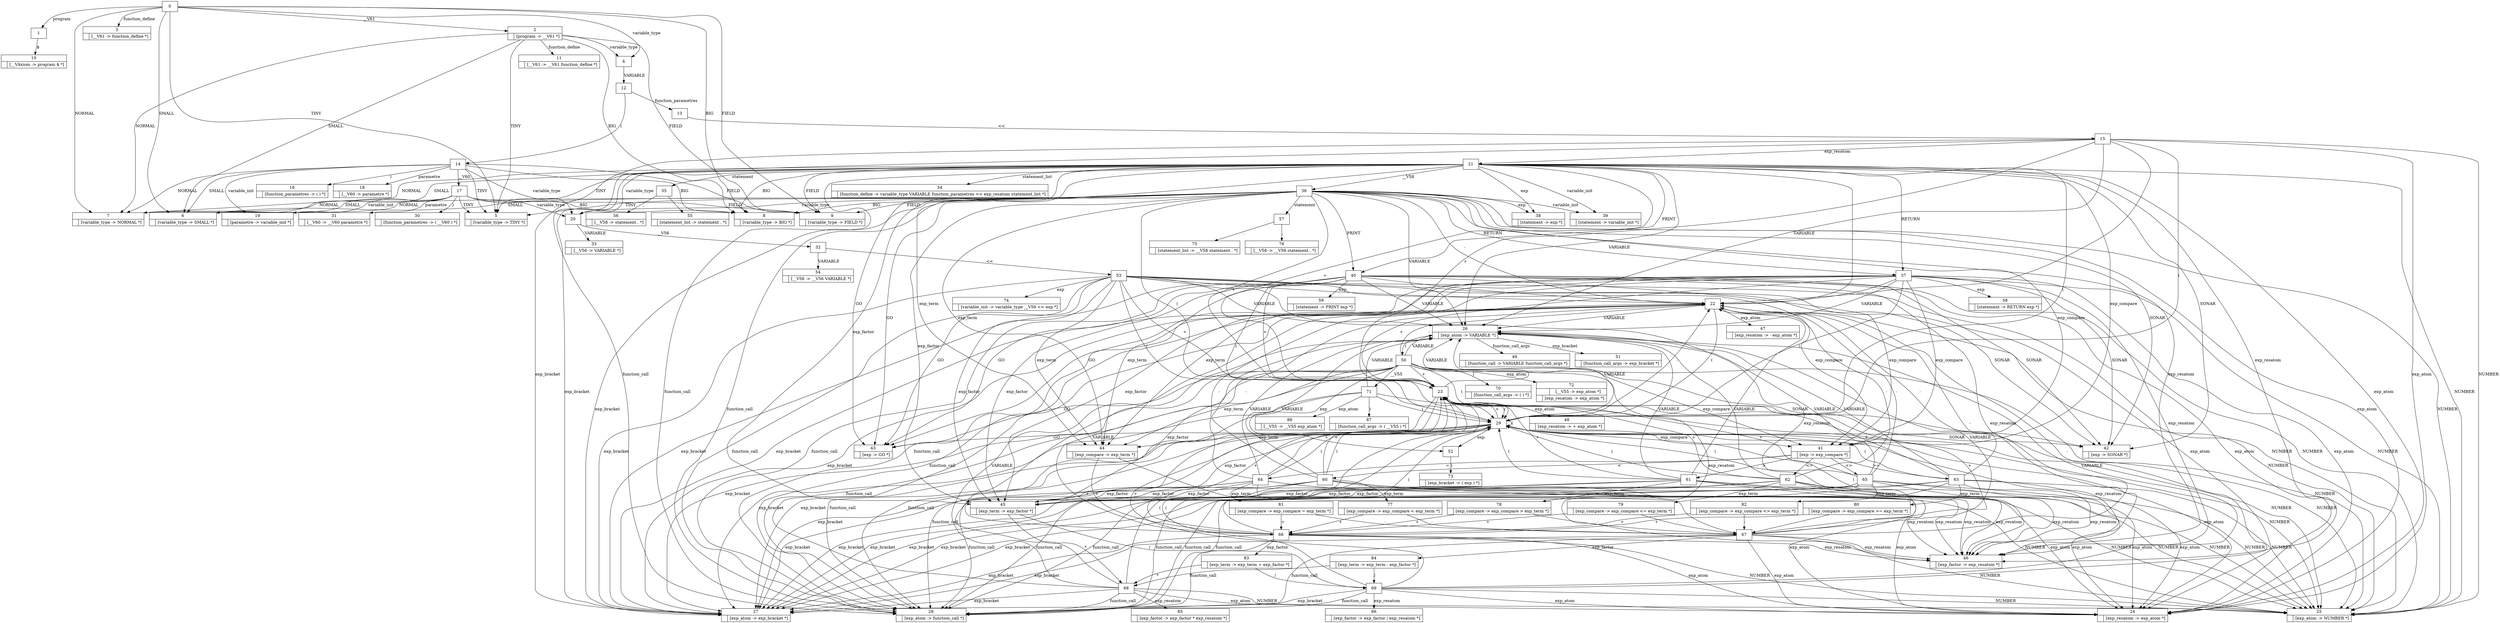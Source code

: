 digraph LR {
    state0 [label="{ 0 }", shape="record"];
    state1 [label="{ 1 }", shape="record"];
    state2 [label="{ 2 | { | [program -\> __V61 *] } }", shape="record"];
    state3 [label="{ 3 | { | [__V61 -\> function_define *] } }", shape="record"];
    state4 [label="{ 4 }", shape="record"];
    state5 [label="{ 5 | { | [variable_type -\> TINY *] } }", shape="record"];
    state6 [label="{ 6 | { | [variable_type -\> SMALL *] } }", shape="record"];
    state7 [label="{ 7 | { | [variable_type -\> NORMAL *] } }", shape="record"];
    state8 [label="{ 8 | { | [variable_type -\> BIG *] } }", shape="record"];
    state9 [label="{ 9 | { | [variable_type -\> FIELD *] } }", shape="record"];
    state10 [label="{ 10 | { | [__VAxiom -\> program $ *] } }", shape="record"];
    state11 [label="{ 11 | { | [__V61 -\> __V61 function_define *] } }", shape="record"];
    state12 [label="{ 12 }", shape="record"];
    state13 [label="{ 13 }", shape="record"];
    state14 [label="{ 14 }", shape="record"];
    state15 [label="{ 15 }", shape="record"];
    state16 [label="{ 16 | { | [function_parametres -\> ( ) *] } }", shape="record"];
    state17 [label="{ 17 }", shape="record"];
    state18 [label="{ 18 | { | [__V60 -\> parametre *] } }", shape="record"];
    state19 [label="{ 19 | { | [parametre -\> variable_init *] } }", shape="record"];
    state20 [label="{ 20 }", shape="record"];
    state21 [label="{ 21 }", shape="record"];
    state22 [label="{ 22 }", shape="record"];
    state23 [label="{ 23 }", shape="record"];
    state24 [label="{ 24 | { | [exp_resatom -\> exp_atom *] } }", shape="record"];
    state25 [label="{ 25 | { | [exp_atom -\> NUMBER *] } }", shape="record"];
    state26 [label="{ 26 | { | [exp_atom -\> VARIABLE *] } }", shape="record"];
    state27 [label="{ 27 | { | [exp_atom -\> exp_bracket *] } }", shape="record"];
    state28 [label="{ 28 | { | [exp_atom -\> function_call *] } }", shape="record"];
    state29 [label="{ 29 }", shape="record"];
    state30 [label="{ 30 | { | [function_parametres -\> ( __V60 ) *] } }", shape="record"];
    state31 [label="{ 31 | { | [__V60 -\> __V60 parametre *] } }", shape="record"];
    state32 [label="{ 32 }", shape="record"];
    state33 [label="{ 33 | { | [__V56 -\> VARIABLE *] } }", shape="record"];
    state34 [label="{ 34 | { | [function_define -\> variable_type VARIABLE function_parametres \<\< exp_resatom statement_list *] } }", shape="record"];
    state35 [label="{ 35 }", shape="record"];
    state36 [label="{ 36 }", shape="record"];
    state37 [label="{ 37 }", shape="record"];
    state38 [label="{ 38 | { | [statement -\> exp *] } }", shape="record"];
    state39 [label="{ 39 | { | [statement -\> variable_init *] } }", shape="record"];
    state40 [label="{ 40 }", shape="record"];
    state41 [label="{ 41 | { | [exp -\> exp_compare *] } }", shape="record"];
    state42 [label="{ 42 | { | [exp -\> SONAR *] } }", shape="record"];
    state43 [label="{ 43 | { | [exp -\> GO *] } }", shape="record"];
    state44 [label="{ 44 | { | [exp_compare -\> exp_term *] } }", shape="record"];
    state45 [label="{ 45 | { | [exp_term -\> exp_factor *] } }", shape="record"];
    state46 [label="{ 46 | { | [exp_factor -\> exp_resatom *] } }", shape="record"];
    state47 [label="{ 47 | { | [exp_resatom -\> - exp_atom *] } }", shape="record"];
    state48 [label="{ 48 | { | [exp_resatom -\> + exp_atom *] } }", shape="record"];
    state49 [label="{ 49 | { | [function_call -\> VARIABLE function_call_args *] } }", shape="record"];
    state50 [label="{ 50 }", shape="record"];
    state51 [label="{ 51 | { | [function_call_args -\> exp_bracket *] } }", shape="record"];
    state52 [label="{ 52 }", shape="record"];
    state53 [label="{ 53 }", shape="record"];
    state54 [label="{ 54 | { | [__V56 -\> __V56 VARIABLE *] } }", shape="record"];
    state55 [label="{ 55 | { | [statement_list -\> statement . *] } }", shape="record"];
    state56 [label="{ 56 | { | [__V58 -\> statement , *] } }", shape="record"];
    state57 [label="{ 57 }", shape="record"];
    state58 [label="{ 58 | { | [statement -\> RETURN exp *] } }", shape="record"];
    state59 [label="{ 59 | { | [statement -\> PRINT exp *] } }", shape="record"];
    state60 [label="{ 60 }", shape="record"];
    state61 [label="{ 61 }", shape="record"];
    state62 [label="{ 62 }", shape="record"];
    state63 [label="{ 63 }", shape="record"];
    state64 [label="{ 64 }", shape="record"];
    state65 [label="{ 65 }", shape="record"];
    state66 [label="{ 66 }", shape="record"];
    state67 [label="{ 67 }", shape="record"];
    state68 [label="{ 68 }", shape="record"];
    state69 [label="{ 69 }", shape="record"];
    state70 [label="{ 70 | { | [function_call_args -\> ( ) *] } }", shape="record"];
    state71 [label="{ 71 }", shape="record"];
    state72 [label="{ 72 | { | [__V55 -\> exp_atom *] } | { | [exp_resatom -\> exp_atom *] } }", shape="record"];
    state73 [label="{ 73 | { | [exp_bracket -\> ( exp ) *] } }", shape="record"];
    state74 [label="{ 74 | { | [variable_init -\> variable_type __V56 \<\< exp *] } }", shape="record"];
    state75 [label="{ 75 | { | [statement_list -\> __V58 statement . *] } }", shape="record"];
    state76 [label="{ 76 | { | [__V58 -\> __V58 statement , *] } }", shape="record"];
    state77 [label="{ 77 | { | [exp_compare -\> exp_compare \< exp_term *] } }", shape="record"];
    state78 [label="{ 78 | { | [exp_compare -\> exp_compare \> exp_term *] } }", shape="record"];
    state79 [label="{ 79 | { | [exp_compare -\> exp_compare \<= exp_term *] } }", shape="record"];
    state80 [label="{ 80 | { | [exp_compare -\> exp_compare \>= exp_term *] } }", shape="record"];
    state81 [label="{ 81 | { | [exp_compare -\> exp_compare = exp_term *] } }", shape="record"];
    state82 [label="{ 82 | { | [exp_compare -\> exp_compare \<\> exp_term *] } }", shape="record"];
    state83 [label="{ 83 | { | [exp_term -\> exp_term + exp_factor *] } }", shape="record"];
    state84 [label="{ 84 | { | [exp_term -\> exp_term - exp_factor *] } }", shape="record"];
    state85 [label="{ 85 | { | [exp_factor -\> exp_factor * exp_resatom *] } }", shape="record"];
    state86 [label="{ 86 | { | [exp_factor -\> exp_factor / exp_resatom *] } }", shape="record"];
    state87 [label="{ 87 | { | [function_call_args -\> ( __V55 ) *] } }", shape="record"];
    state88 [label="{ 88 | { | [__V55 -\> __V55 exp_atom *] } }", shape="record"];
    state0 -> state1 [label="program"];
    state0 -> state2 [label="__V61"];
    state0 -> state3 [label="function_define"];
    state0 -> state4 [label="variable_type"];
    state0 -> state5 [label="TINY"];
    state0 -> state6 [label="SMALL"];
    state0 -> state7 [label="NORMAL"];
    state0 -> state8 [label="BIG"];
    state0 -> state9 [label="FIELD"];
    state1 -> state10 [label="$"];
    state2 -> state11 [label="function_define"];
    state2 -> state4 [label="variable_type"];
    state2 -> state5 [label="TINY"];
    state2 -> state6 [label="SMALL"];
    state2 -> state7 [label="NORMAL"];
    state2 -> state8 [label="BIG"];
    state2 -> state9 [label="FIELD"];
    state4 -> state12 [label="VARIABLE"];
    state12 -> state13 [label="function_parametres"];
    state12 -> state14 [label="("];
    state13 -> state15 [label="\<\<"];
    state14 -> state16 [label=")"];
    state14 -> state17 [label="__V60"];
    state14 -> state18 [label="parametre"];
    state14 -> state19 [label="variable_init"];
    state14 -> state20 [label="variable_type"];
    state14 -> state5 [label="TINY"];
    state14 -> state6 [label="SMALL"];
    state14 -> state7 [label="NORMAL"];
    state14 -> state8 [label="BIG"];
    state14 -> state9 [label="FIELD"];
    state15 -> state21 [label="exp_resatom"];
    state15 -> state22 [label="-"];
    state15 -> state23 [label="+"];
    state15 -> state24 [label="exp_atom"];
    state15 -> state25 [label="NUMBER"];
    state15 -> state26 [label="VARIABLE"];
    state15 -> state27 [label="exp_bracket"];
    state15 -> state28 [label="function_call"];
    state15 -> state29 [label="("];
    state17 -> state30 [label=")"];
    state17 -> state31 [label="parametre"];
    state17 -> state19 [label="variable_init"];
    state17 -> state20 [label="variable_type"];
    state17 -> state5 [label="TINY"];
    state17 -> state6 [label="SMALL"];
    state17 -> state7 [label="NORMAL"];
    state17 -> state8 [label="BIG"];
    state17 -> state9 [label="FIELD"];
    state20 -> state32 [label="__V56"];
    state20 -> state33 [label="VARIABLE"];
    state21 -> state34 [label="statement_list"];
    state21 -> state35 [label="statement"];
    state21 -> state36 [label="__V58"];
    state21 -> state37 [label="RETURN"];
    state21 -> state38 [label="exp"];
    state21 -> state39 [label="variable_init"];
    state21 -> state40 [label="PRINT"];
    state21 -> state41 [label="exp_compare"];
    state21 -> state42 [label="SONAR"];
    state21 -> state43 [label="GO"];
    state21 -> state20 [label="variable_type"];
    state21 -> state44 [label="exp_term"];
    state21 -> state5 [label="TINY"];
    state21 -> state6 [label="SMALL"];
    state21 -> state7 [label="NORMAL"];
    state21 -> state8 [label="BIG"];
    state21 -> state9 [label="FIELD"];
    state21 -> state45 [label="exp_factor"];
    state21 -> state46 [label="exp_resatom"];
    state21 -> state22 [label="-"];
    state21 -> state23 [label="+"];
    state21 -> state24 [label="exp_atom"];
    state21 -> state25 [label="NUMBER"];
    state21 -> state26 [label="VARIABLE"];
    state21 -> state27 [label="exp_bracket"];
    state21 -> state28 [label="function_call"];
    state21 -> state29 [label="("];
    state22 -> state47 [label="exp_atom"];
    state22 -> state25 [label="NUMBER"];
    state22 -> state26 [label="VARIABLE"];
    state22 -> state27 [label="exp_bracket"];
    state22 -> state28 [label="function_call"];
    state22 -> state29 [label="("];
    state23 -> state48 [label="exp_atom"];
    state23 -> state25 [label="NUMBER"];
    state23 -> state26 [label="VARIABLE"];
    state23 -> state27 [label="exp_bracket"];
    state23 -> state28 [label="function_call"];
    state23 -> state29 [label="("];
    state26 -> state49 [label="function_call_args"];
    state26 -> state50 [label="("];
    state26 -> state51 [label="exp_bracket"];
    state29 -> state52 [label="exp"];
    state29 -> state41 [label="exp_compare"];
    state29 -> state42 [label="SONAR"];
    state29 -> state43 [label="GO"];
    state29 -> state44 [label="exp_term"];
    state29 -> state45 [label="exp_factor"];
    state29 -> state46 [label="exp_resatom"];
    state29 -> state22 [label="-"];
    state29 -> state23 [label="+"];
    state29 -> state24 [label="exp_atom"];
    state29 -> state25 [label="NUMBER"];
    state29 -> state26 [label="VARIABLE"];
    state29 -> state27 [label="exp_bracket"];
    state29 -> state28 [label="function_call"];
    state29 -> state29 [label="("];
    state32 -> state53 [label="\<\<"];
    state32 -> state54 [label="VARIABLE"];
    state35 -> state55 [label="."];
    state35 -> state56 [label=","];
    state36 -> state57 [label="statement"];
    state36 -> state37 [label="RETURN"];
    state36 -> state38 [label="exp"];
    state36 -> state39 [label="variable_init"];
    state36 -> state40 [label="PRINT"];
    state36 -> state41 [label="exp_compare"];
    state36 -> state42 [label="SONAR"];
    state36 -> state43 [label="GO"];
    state36 -> state20 [label="variable_type"];
    state36 -> state44 [label="exp_term"];
    state36 -> state5 [label="TINY"];
    state36 -> state6 [label="SMALL"];
    state36 -> state7 [label="NORMAL"];
    state36 -> state8 [label="BIG"];
    state36 -> state9 [label="FIELD"];
    state36 -> state45 [label="exp_factor"];
    state36 -> state46 [label="exp_resatom"];
    state36 -> state22 [label="-"];
    state36 -> state23 [label="+"];
    state36 -> state24 [label="exp_atom"];
    state36 -> state25 [label="NUMBER"];
    state36 -> state26 [label="VARIABLE"];
    state36 -> state27 [label="exp_bracket"];
    state36 -> state28 [label="function_call"];
    state36 -> state29 [label="("];
    state37 -> state58 [label="exp"];
    state37 -> state41 [label="exp_compare"];
    state37 -> state42 [label="SONAR"];
    state37 -> state43 [label="GO"];
    state37 -> state44 [label="exp_term"];
    state37 -> state45 [label="exp_factor"];
    state37 -> state46 [label="exp_resatom"];
    state37 -> state22 [label="-"];
    state37 -> state23 [label="+"];
    state37 -> state24 [label="exp_atom"];
    state37 -> state25 [label="NUMBER"];
    state37 -> state26 [label="VARIABLE"];
    state37 -> state27 [label="exp_bracket"];
    state37 -> state28 [label="function_call"];
    state37 -> state29 [label="("];
    state40 -> state59 [label="exp"];
    state40 -> state41 [label="exp_compare"];
    state40 -> state42 [label="SONAR"];
    state40 -> state43 [label="GO"];
    state40 -> state44 [label="exp_term"];
    state40 -> state45 [label="exp_factor"];
    state40 -> state46 [label="exp_resatom"];
    state40 -> state22 [label="-"];
    state40 -> state23 [label="+"];
    state40 -> state24 [label="exp_atom"];
    state40 -> state25 [label="NUMBER"];
    state40 -> state26 [label="VARIABLE"];
    state40 -> state27 [label="exp_bracket"];
    state40 -> state28 [label="function_call"];
    state40 -> state29 [label="("];
    state41 -> state60 [label="\<"];
    state41 -> state61 [label="\>"];
    state41 -> state62 [label="\<="];
    state41 -> state63 [label="\>="];
    state41 -> state64 [label="="];
    state41 -> state65 [label="\<\>"];
    state44 -> state66 [label="+"];
    state44 -> state67 [label="-"];
    state45 -> state68 [label="*"];
    state45 -> state69 [label="/"];
    state50 -> state70 [label=")"];
    state50 -> state71 [label="__V55"];
    state50 -> state52 [label="exp"];
    state50 -> state72 [label="exp_atom"];
    state50 -> state41 [label="exp_compare"];
    state50 -> state42 [label="SONAR"];
    state50 -> state43 [label="GO"];
    state50 -> state25 [label="NUMBER"];
    state50 -> state26 [label="VARIABLE"];
    state50 -> state27 [label="exp_bracket"];
    state50 -> state28 [label="function_call"];
    state50 -> state44 [label="exp_term"];
    state50 -> state29 [label="("];
    state50 -> state45 [label="exp_factor"];
    state50 -> state46 [label="exp_resatom"];
    state50 -> state22 [label="-"];
    state50 -> state23 [label="+"];
    state52 -> state73 [label=")"];
    state53 -> state74 [label="exp"];
    state53 -> state41 [label="exp_compare"];
    state53 -> state42 [label="SONAR"];
    state53 -> state43 [label="GO"];
    state53 -> state44 [label="exp_term"];
    state53 -> state45 [label="exp_factor"];
    state53 -> state46 [label="exp_resatom"];
    state53 -> state22 [label="-"];
    state53 -> state23 [label="+"];
    state53 -> state24 [label="exp_atom"];
    state53 -> state25 [label="NUMBER"];
    state53 -> state26 [label="VARIABLE"];
    state53 -> state27 [label="exp_bracket"];
    state53 -> state28 [label="function_call"];
    state53 -> state29 [label="("];
    state57 -> state75 [label="."];
    state57 -> state76 [label=","];
    state60 -> state77 [label="exp_term"];
    state60 -> state45 [label="exp_factor"];
    state60 -> state46 [label="exp_resatom"];
    state60 -> state22 [label="-"];
    state60 -> state23 [label="+"];
    state60 -> state24 [label="exp_atom"];
    state60 -> state25 [label="NUMBER"];
    state60 -> state26 [label="VARIABLE"];
    state60 -> state27 [label="exp_bracket"];
    state60 -> state28 [label="function_call"];
    state60 -> state29 [label="("];
    state61 -> state78 [label="exp_term"];
    state61 -> state45 [label="exp_factor"];
    state61 -> state46 [label="exp_resatom"];
    state61 -> state22 [label="-"];
    state61 -> state23 [label="+"];
    state61 -> state24 [label="exp_atom"];
    state61 -> state25 [label="NUMBER"];
    state61 -> state26 [label="VARIABLE"];
    state61 -> state27 [label="exp_bracket"];
    state61 -> state28 [label="function_call"];
    state61 -> state29 [label="("];
    state62 -> state79 [label="exp_term"];
    state62 -> state45 [label="exp_factor"];
    state62 -> state46 [label="exp_resatom"];
    state62 -> state22 [label="-"];
    state62 -> state23 [label="+"];
    state62 -> state24 [label="exp_atom"];
    state62 -> state25 [label="NUMBER"];
    state62 -> state26 [label="VARIABLE"];
    state62 -> state27 [label="exp_bracket"];
    state62 -> state28 [label="function_call"];
    state62 -> state29 [label="("];
    state63 -> state80 [label="exp_term"];
    state63 -> state45 [label="exp_factor"];
    state63 -> state46 [label="exp_resatom"];
    state63 -> state22 [label="-"];
    state63 -> state23 [label="+"];
    state63 -> state24 [label="exp_atom"];
    state63 -> state25 [label="NUMBER"];
    state63 -> state26 [label="VARIABLE"];
    state63 -> state27 [label="exp_bracket"];
    state63 -> state28 [label="function_call"];
    state63 -> state29 [label="("];
    state64 -> state81 [label="exp_term"];
    state64 -> state45 [label="exp_factor"];
    state64 -> state46 [label="exp_resatom"];
    state64 -> state22 [label="-"];
    state64 -> state23 [label="+"];
    state64 -> state24 [label="exp_atom"];
    state64 -> state25 [label="NUMBER"];
    state64 -> state26 [label="VARIABLE"];
    state64 -> state27 [label="exp_bracket"];
    state64 -> state28 [label="function_call"];
    state64 -> state29 [label="("];
    state65 -> state82 [label="exp_term"];
    state65 -> state45 [label="exp_factor"];
    state65 -> state46 [label="exp_resatom"];
    state65 -> state22 [label="-"];
    state65 -> state23 [label="+"];
    state65 -> state24 [label="exp_atom"];
    state65 -> state25 [label="NUMBER"];
    state65 -> state26 [label="VARIABLE"];
    state65 -> state27 [label="exp_bracket"];
    state65 -> state28 [label="function_call"];
    state65 -> state29 [label="("];
    state66 -> state83 [label="exp_factor"];
    state66 -> state46 [label="exp_resatom"];
    state66 -> state22 [label="-"];
    state66 -> state23 [label="+"];
    state66 -> state24 [label="exp_atom"];
    state66 -> state25 [label="NUMBER"];
    state66 -> state26 [label="VARIABLE"];
    state66 -> state27 [label="exp_bracket"];
    state66 -> state28 [label="function_call"];
    state66 -> state29 [label="("];
    state67 -> state84 [label="exp_factor"];
    state67 -> state46 [label="exp_resatom"];
    state67 -> state22 [label="-"];
    state67 -> state23 [label="+"];
    state67 -> state24 [label="exp_atom"];
    state67 -> state25 [label="NUMBER"];
    state67 -> state26 [label="VARIABLE"];
    state67 -> state27 [label="exp_bracket"];
    state67 -> state28 [label="function_call"];
    state67 -> state29 [label="("];
    state68 -> state85 [label="exp_resatom"];
    state68 -> state22 [label="-"];
    state68 -> state23 [label="+"];
    state68 -> state24 [label="exp_atom"];
    state68 -> state25 [label="NUMBER"];
    state68 -> state26 [label="VARIABLE"];
    state68 -> state27 [label="exp_bracket"];
    state68 -> state28 [label="function_call"];
    state68 -> state29 [label="("];
    state69 -> state86 [label="exp_resatom"];
    state69 -> state22 [label="-"];
    state69 -> state23 [label="+"];
    state69 -> state24 [label="exp_atom"];
    state69 -> state25 [label="NUMBER"];
    state69 -> state26 [label="VARIABLE"];
    state69 -> state27 [label="exp_bracket"];
    state69 -> state28 [label="function_call"];
    state69 -> state29 [label="("];
    state71 -> state87 [label=")"];
    state71 -> state88 [label="exp_atom"];
    state71 -> state25 [label="NUMBER"];
    state71 -> state26 [label="VARIABLE"];
    state71 -> state27 [label="exp_bracket"];
    state71 -> state28 [label="function_call"];
    state71 -> state29 [label="("];
    state77 -> state66 [label="+"];
    state77 -> state67 [label="-"];
    state78 -> state66 [label="+"];
    state78 -> state67 [label="-"];
    state79 -> state66 [label="+"];
    state79 -> state67 [label="-"];
    state80 -> state66 [label="+"];
    state80 -> state67 [label="-"];
    state81 -> state66 [label="+"];
    state81 -> state67 [label="-"];
    state82 -> state66 [label="+"];
    state82 -> state67 [label="-"];
    state83 -> state68 [label="*"];
    state83 -> state69 [label="/"];
    state84 -> state68 [label="*"];
    state84 -> state69 [label="/"];
}
